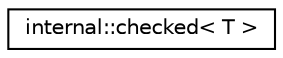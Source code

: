 digraph "Graphical Class Hierarchy"
{
  edge [fontname="Helvetica",fontsize="10",labelfontname="Helvetica",labelfontsize="10"];
  node [fontname="Helvetica",fontsize="10",shape=record];
  rankdir="LR";
  Node1 [label="internal::checked\< T \>",height=0.2,width=0.4,color="black", fillcolor="white", style="filled",URL="$structinternal_1_1checked.html"];
}
